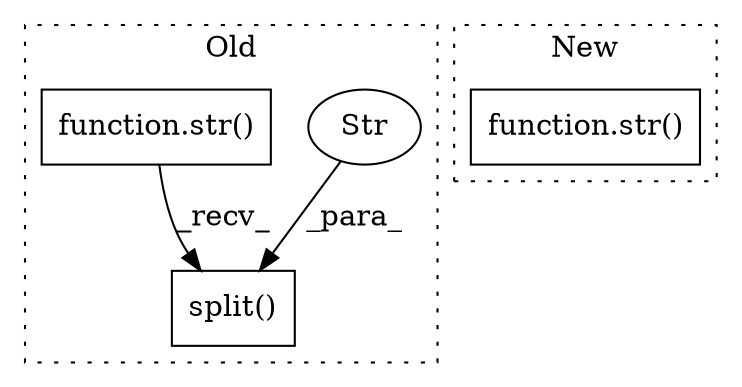 digraph G {
subgraph cluster0 {
1 [label="split()" a="75" s="643,689" l="43,1" shape="box"];
3 [label="Str" a="66" s="686" l="3" shape="ellipse"];
4 [label="function.str()" a="75" s="643,663" l="4,1" shape="box"];
label = "Old";
style="dotted";
}
subgraph cluster1 {
2 [label="function.str()" a="75" s="692,716" l="4,1" shape="box"];
label = "New";
style="dotted";
}
3 -> 1 [label="_para_"];
4 -> 1 [label="_recv_"];
}